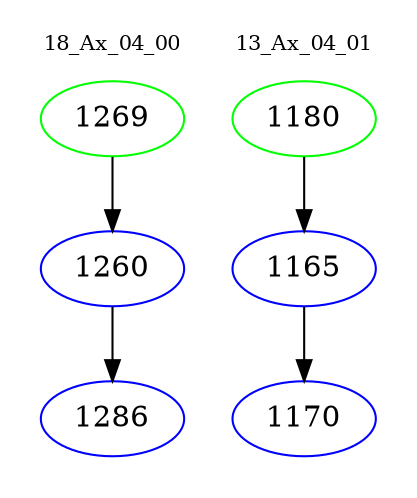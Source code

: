 digraph{
subgraph cluster_0 {
color = white
label = "18_Ax_04_00";
fontsize=10;
T0_1269 [label="1269", color="green"]
T0_1269 -> T0_1260 [color="black"]
T0_1260 [label="1260", color="blue"]
T0_1260 -> T0_1286 [color="black"]
T0_1286 [label="1286", color="blue"]
}
subgraph cluster_1 {
color = white
label = "13_Ax_04_01";
fontsize=10;
T1_1180 [label="1180", color="green"]
T1_1180 -> T1_1165 [color="black"]
T1_1165 [label="1165", color="blue"]
T1_1165 -> T1_1170 [color="black"]
T1_1170 [label="1170", color="blue"]
}
}
